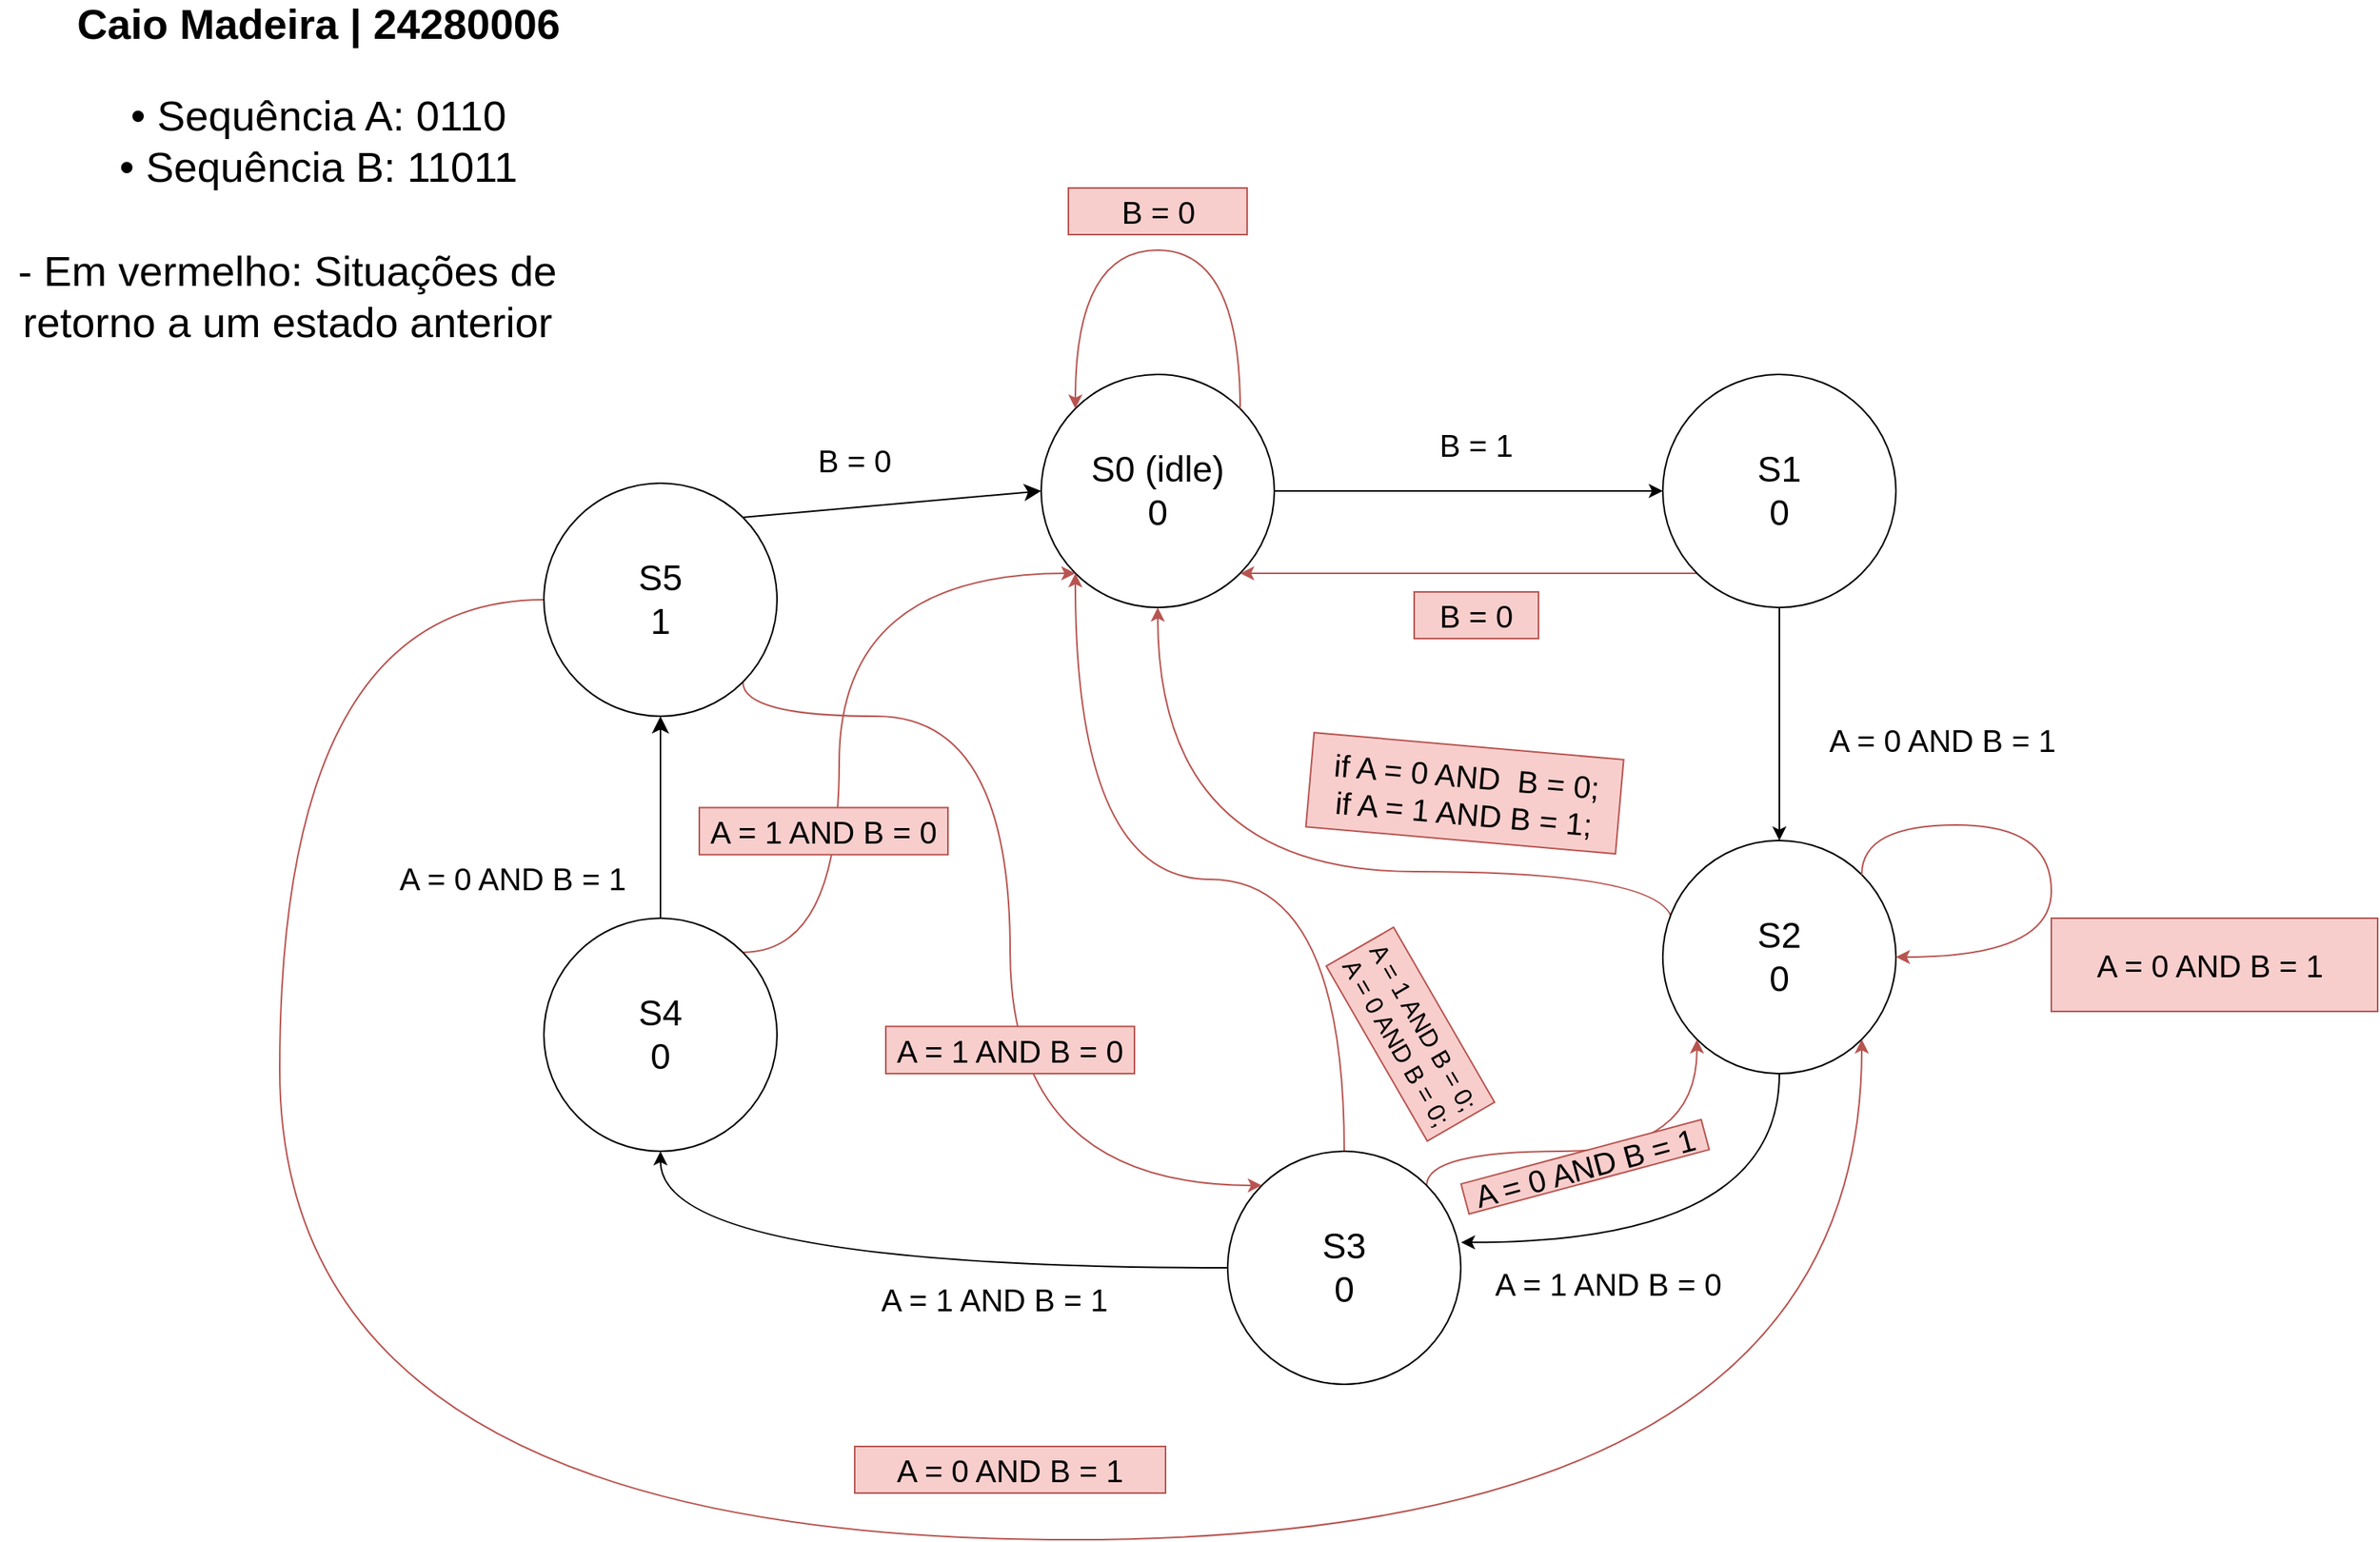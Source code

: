 <mxfile version="24.8.4">
  <diagram name="Page-1" id="b_PFSjgRnYWqNBcnfu1e">
    <mxGraphModel dx="2836" dy="1302" grid="1" gridSize="10" guides="1" tooltips="1" connect="1" arrows="1" fold="1" page="0" pageScale="1" pageWidth="850" pageHeight="1100" background="none" math="0" shadow="0">
      <root>
        <mxCell id="0" />
        <mxCell id="1" parent="0" />
        <mxCell id="tQddnmzMiFavjvR3CnS6-4" style="edgeStyle=orthogonalEdgeStyle;rounded=0;orthogonalLoop=1;jettySize=auto;html=1;entryX=0;entryY=0.5;entryDx=0;entryDy=0;" parent="1" source="tQddnmzMiFavjvR3CnS6-1" target="tQddnmzMiFavjvR3CnS6-2" edge="1">
          <mxGeometry relative="1" as="geometry" />
        </mxCell>
        <mxCell id="tQddnmzMiFavjvR3CnS6-1" value="&lt;font style=&quot;font-size: 23px;&quot;&gt;S0 (idle)&lt;br&gt;0&lt;/font&gt;" style="ellipse;whiteSpace=wrap;html=1;aspect=fixed;" parent="1" vertex="1">
          <mxGeometry x="240" y="100" width="150" height="150" as="geometry" />
        </mxCell>
        <mxCell id="tQddnmzMiFavjvR3CnS6-7" style="edgeStyle=orthogonalEdgeStyle;rounded=0;orthogonalLoop=1;jettySize=auto;html=1;" parent="1" source="tQddnmzMiFavjvR3CnS6-2" edge="1">
          <mxGeometry relative="1" as="geometry">
            <mxPoint x="715" y="400" as="targetPoint" />
          </mxGeometry>
        </mxCell>
        <mxCell id="tQddnmzMiFavjvR3CnS6-23" style="edgeStyle=orthogonalEdgeStyle;rounded=0;orthogonalLoop=1;jettySize=auto;html=1;exitX=0;exitY=1;exitDx=0;exitDy=0;entryX=1;entryY=1;entryDx=0;entryDy=0;fillColor=#f8cecc;strokeColor=#b85450;" parent="1" source="tQddnmzMiFavjvR3CnS6-2" target="tQddnmzMiFavjvR3CnS6-1" edge="1">
          <mxGeometry relative="1" as="geometry" />
        </mxCell>
        <mxCell id="tQddnmzMiFavjvR3CnS6-2" value="&lt;font style=&quot;font-size: 23px;&quot;&gt;S1&lt;br&gt;0&lt;/font&gt;" style="ellipse;whiteSpace=wrap;html=1;aspect=fixed;" parent="1" vertex="1">
          <mxGeometry x="640" y="100" width="150" height="150" as="geometry" />
        </mxCell>
        <mxCell id="tQddnmzMiFavjvR3CnS6-3" value="&lt;span style=&quot;font-size: 20px;&quot;&gt;B = 1&lt;/span&gt;" style="text;html=1;align=center;verticalAlign=middle;whiteSpace=wrap;rounded=0;" parent="1" vertex="1">
          <mxGeometry x="490" y="130" width="60" height="30" as="geometry" />
        </mxCell>
        <mxCell id="tQddnmzMiFavjvR3CnS6-25" style="edgeStyle=orthogonalEdgeStyle;rounded=0;orthogonalLoop=1;jettySize=auto;html=1;entryX=0.5;entryY=1;entryDx=0;entryDy=0;curved=1;exitX=0.042;exitY=0.358;exitDx=0;exitDy=0;exitPerimeter=0;fillColor=#f8cecc;strokeColor=#b85450;" parent="1" source="tQddnmzMiFavjvR3CnS6-5" target="tQddnmzMiFavjvR3CnS6-1" edge="1">
          <mxGeometry relative="1" as="geometry">
            <Array as="points">
              <mxPoint x="646" y="420" />
              <mxPoint x="315" y="420" />
            </Array>
          </mxGeometry>
        </mxCell>
        <mxCell id="tQddnmzMiFavjvR3CnS6-5" value="&lt;span style=&quot;font-size: 23px;&quot;&gt;S2&lt;/span&gt;&lt;div&gt;&lt;span style=&quot;font-size: 23px;&quot;&gt;0&lt;/span&gt;&lt;/div&gt;" style="ellipse;whiteSpace=wrap;html=1;aspect=fixed;" parent="1" vertex="1">
          <mxGeometry x="640" y="400" width="150" height="150" as="geometry" />
        </mxCell>
        <mxCell id="tQddnmzMiFavjvR3CnS6-9" value="&lt;span style=&quot;font-size: 20px;&quot;&gt;A = 0 AND B = 1&lt;/span&gt;" style="text;html=1;align=center;verticalAlign=middle;whiteSpace=wrap;rounded=0;" parent="1" vertex="1">
          <mxGeometry x="740" y="320" width="160" height="30" as="geometry" />
        </mxCell>
        <mxCell id="tQddnmzMiFavjvR3CnS6-11" style="edgeStyle=orthogonalEdgeStyle;rounded=0;orthogonalLoop=1;jettySize=auto;html=1;exitX=1;exitY=0;exitDx=0;exitDy=0;entryX=0;entryY=0;entryDx=0;entryDy=0;curved=1;fillColor=#f8cecc;strokeColor=#b85450;" parent="1" source="tQddnmzMiFavjvR3CnS6-1" target="tQddnmzMiFavjvR3CnS6-1" edge="1">
          <mxGeometry relative="1" as="geometry">
            <Array as="points">
              <mxPoint x="368" y="20" />
              <mxPoint x="262" y="20" />
            </Array>
          </mxGeometry>
        </mxCell>
        <mxCell id="tQddnmzMiFavjvR3CnS6-16" style="edgeStyle=orthogonalEdgeStyle;rounded=0;orthogonalLoop=1;jettySize=auto;html=1;entryX=0.5;entryY=1;entryDx=0;entryDy=0;curved=1;" parent="1" source="tQddnmzMiFavjvR3CnS6-12" target="tQddnmzMiFavjvR3CnS6-15" edge="1">
          <mxGeometry relative="1" as="geometry" />
        </mxCell>
        <mxCell id="tQddnmzMiFavjvR3CnS6-27" style="edgeStyle=orthogonalEdgeStyle;rounded=0;orthogonalLoop=1;jettySize=auto;html=1;exitX=0.5;exitY=0;exitDx=0;exitDy=0;entryX=0;entryY=1;entryDx=0;entryDy=0;curved=1;fillColor=#f8cecc;strokeColor=#b85450;" parent="1" source="tQddnmzMiFavjvR3CnS6-12" target="tQddnmzMiFavjvR3CnS6-1" edge="1">
          <mxGeometry relative="1" as="geometry" />
        </mxCell>
        <mxCell id="hg-iedln__fok776gCNz-8" style="edgeStyle=orthogonalEdgeStyle;rounded=0;orthogonalLoop=1;jettySize=auto;html=1;exitX=1;exitY=0;exitDx=0;exitDy=0;entryX=0;entryY=1;entryDx=0;entryDy=0;curved=1;fillColor=#f8cecc;strokeColor=#b85450;" parent="1" source="tQddnmzMiFavjvR3CnS6-12" target="tQddnmzMiFavjvR3CnS6-5" edge="1">
          <mxGeometry relative="1" as="geometry">
            <Array as="points">
              <mxPoint x="488" y="600" />
              <mxPoint x="662" y="600" />
            </Array>
          </mxGeometry>
        </mxCell>
        <mxCell id="tQddnmzMiFavjvR3CnS6-12" value="&lt;span style=&quot;font-size: 23px;&quot;&gt;S3&lt;/span&gt;&lt;div&gt;&lt;span style=&quot;font-size: 23px;&quot;&gt;0&lt;/span&gt;&lt;/div&gt;" style="ellipse;whiteSpace=wrap;html=1;aspect=fixed;" parent="1" vertex="1">
          <mxGeometry x="360" y="600" width="150" height="150" as="geometry" />
        </mxCell>
        <mxCell id="tQddnmzMiFavjvR3CnS6-13" style="edgeStyle=orthogonalEdgeStyle;rounded=0;orthogonalLoop=1;jettySize=auto;html=1;entryX=1.001;entryY=0.391;entryDx=0;entryDy=0;entryPerimeter=0;curved=1;" parent="1" source="tQddnmzMiFavjvR3CnS6-5" target="tQddnmzMiFavjvR3CnS6-12" edge="1">
          <mxGeometry relative="1" as="geometry">
            <Array as="points">
              <mxPoint x="715" y="659" />
            </Array>
          </mxGeometry>
        </mxCell>
        <mxCell id="tQddnmzMiFavjvR3CnS6-14" value="&lt;span style=&quot;font-size: 20px;&quot;&gt;A = 1 AND B = 0&lt;/span&gt;" style="text;html=1;align=center;verticalAlign=middle;whiteSpace=wrap;rounded=0;" parent="1" vertex="1">
          <mxGeometry x="530" y="670" width="150" height="30" as="geometry" />
        </mxCell>
        <mxCell id="TSoL59lhyGNRVLlthy6h-4" style="edgeStyle=none;curved=1;rounded=0;orthogonalLoop=1;jettySize=auto;html=1;entryX=0.5;entryY=1;entryDx=0;entryDy=0;fontSize=12;startSize=8;endSize=8;" parent="1" source="tQddnmzMiFavjvR3CnS6-15" target="TSoL59lhyGNRVLlthy6h-2" edge="1">
          <mxGeometry relative="1" as="geometry" />
        </mxCell>
        <mxCell id="hg-iedln__fok776gCNz-11" style="edgeStyle=orthogonalEdgeStyle;rounded=0;orthogonalLoop=1;jettySize=auto;html=1;exitX=1;exitY=0;exitDx=0;exitDy=0;entryX=0;entryY=1;entryDx=0;entryDy=0;curved=1;fillColor=#f8cecc;strokeColor=#b85450;" parent="1" source="tQddnmzMiFavjvR3CnS6-15" target="tQddnmzMiFavjvR3CnS6-1" edge="1">
          <mxGeometry relative="1" as="geometry">
            <Array as="points">
              <mxPoint x="110" y="472" />
              <mxPoint x="110" y="228" />
            </Array>
          </mxGeometry>
        </mxCell>
        <mxCell id="tQddnmzMiFavjvR3CnS6-15" value="&lt;div&gt;&lt;span style=&quot;font-size: 23px;&quot;&gt;S4&lt;/span&gt;&lt;/div&gt;&lt;div&gt;&lt;span style=&quot;font-size: 23px;&quot;&gt;0&lt;/span&gt;&lt;/div&gt;" style="ellipse;whiteSpace=wrap;html=1;aspect=fixed;" parent="1" vertex="1">
          <mxGeometry x="-80" y="450" width="150" height="150" as="geometry" />
        </mxCell>
        <mxCell id="tQddnmzMiFavjvR3CnS6-20" value="&lt;span style=&quot;font-size: 20px;&quot;&gt;A = 1 AND B = 1&lt;/span&gt;" style="text;html=1;align=center;verticalAlign=middle;whiteSpace=wrap;rounded=0;" parent="1" vertex="1">
          <mxGeometry x="130" y="680" width="160" height="30" as="geometry" />
        </mxCell>
        <mxCell id="tQddnmzMiFavjvR3CnS6-21" value="&lt;span style=&quot;font-size: 20px;&quot;&gt;B = 0&lt;/span&gt;" style="text;html=1;align=center;verticalAlign=middle;whiteSpace=wrap;rounded=0;" parent="1" vertex="1">
          <mxGeometry x="70" y="140" width="100" height="30" as="geometry" />
        </mxCell>
        <mxCell id="tQddnmzMiFavjvR3CnS6-24" value="&lt;span style=&quot;font-size: 20px;&quot;&gt;B = 0&lt;/span&gt;" style="text;html=1;align=center;verticalAlign=middle;whiteSpace=wrap;rounded=0;fillColor=#f8cecc;strokeColor=#b85450;" parent="1" vertex="1">
          <mxGeometry x="480" y="240" width="80" height="30" as="geometry" />
        </mxCell>
        <mxCell id="tQddnmzMiFavjvR3CnS6-26" value="&lt;span style=&quot;font-size: 20px;&quot;&gt;if A = 0 AND&amp;nbsp; B = 0;&lt;br&gt;&lt;/span&gt;&lt;div&gt;&lt;span style=&quot;font-size: 20px;&quot;&gt;if A = 1 AND B = 1;&lt;/span&gt;&lt;/div&gt;" style="text;html=1;align=center;verticalAlign=middle;whiteSpace=wrap;rounded=0;rotation=5;fillColor=#f8cecc;strokeColor=#b85450;" parent="1" vertex="1">
          <mxGeometry x="412.59" y="339.13" width="199.96" height="60.87" as="geometry" />
        </mxCell>
        <mxCell id="tQddnmzMiFavjvR3CnS6-28" value="&lt;div style=&quot;font-size: 16px;&quot;&gt;&lt;font style=&quot;font-size: 16px;&quot;&gt;A = 1 AND B = 0;&lt;/font&gt;&lt;/div&gt;&lt;div style=&quot;font-size: 16px;&quot;&gt;&lt;font style=&quot;font-size: 16px;&quot;&gt;A = 0 AND B = 0;&lt;/font&gt;&lt;/div&gt;" style="text;html=1;align=center;verticalAlign=middle;whiteSpace=wrap;rounded=0;fillColor=#f8cecc;strokeColor=#b85450;rotation=60;" parent="1" vertex="1">
          <mxGeometry x="412.59" y="499.66" width="130" height="50" as="geometry" />
        </mxCell>
        <mxCell id="tQddnmzMiFavjvR3CnS6-34" value="&lt;font style=&quot;font-size: 27px;&quot;&gt;&lt;b&gt;Caio Madeira | 24280006&lt;/b&gt;&lt;/font&gt;" style="text;html=1;align=center;verticalAlign=middle;whiteSpace=wrap;rounded=0;strokeWidth=2;" parent="1" vertex="1">
          <mxGeometry x="-410" y="-140" width="370" height="30" as="geometry" />
        </mxCell>
        <mxCell id="TSoL59lhyGNRVLlthy6h-7" style="edgeStyle=none;curved=1;rounded=0;orthogonalLoop=1;jettySize=auto;html=1;exitX=1;exitY=0;exitDx=0;exitDy=0;entryX=0;entryY=0.5;entryDx=0;entryDy=0;fontSize=12;startSize=8;endSize=8;" parent="1" source="TSoL59lhyGNRVLlthy6h-2" target="tQddnmzMiFavjvR3CnS6-1" edge="1">
          <mxGeometry relative="1" as="geometry" />
        </mxCell>
        <mxCell id="Ctu_GQ60YnpbgzEwKwgF-11" style="edgeStyle=orthogonalEdgeStyle;rounded=0;orthogonalLoop=1;jettySize=auto;html=1;entryX=0;entryY=0;entryDx=0;entryDy=0;curved=1;exitX=1;exitY=1;exitDx=0;exitDy=0;fillColor=#f8cecc;strokeColor=#b85450;" parent="1" source="TSoL59lhyGNRVLlthy6h-2" target="tQddnmzMiFavjvR3CnS6-12" edge="1">
          <mxGeometry relative="1" as="geometry">
            <mxPoint x="-10" y="320" as="sourcePoint" />
            <mxPoint x="301.967" y="696.967" as="targetPoint" />
            <Array as="points">
              <mxPoint x="48" y="320" />
              <mxPoint x="220" y="320" />
              <mxPoint x="220" y="622" />
            </Array>
          </mxGeometry>
        </mxCell>
        <mxCell id="Ctu_GQ60YnpbgzEwKwgF-15" style="edgeStyle=orthogonalEdgeStyle;rounded=0;orthogonalLoop=1;jettySize=auto;html=1;entryX=1;entryY=1;entryDx=0;entryDy=0;curved=1;fillColor=#f8cecc;strokeColor=#b85450;" parent="1" source="TSoL59lhyGNRVLlthy6h-2" target="tQddnmzMiFavjvR3CnS6-5" edge="1">
          <mxGeometry relative="1" as="geometry">
            <Array as="points">
              <mxPoint x="-250" y="245" />
              <mxPoint x="-250" y="850" />
              <mxPoint x="768" y="850" />
            </Array>
          </mxGeometry>
        </mxCell>
        <mxCell id="TSoL59lhyGNRVLlthy6h-2" value="&lt;div&gt;&lt;span style=&quot;font-size: 23px;&quot;&gt;S5&lt;/span&gt;&lt;/div&gt;&lt;div&gt;&lt;span style=&quot;font-size: 23px;&quot;&gt;1&lt;/span&gt;&lt;/div&gt;" style="ellipse;whiteSpace=wrap;html=1;aspect=fixed;" parent="1" vertex="1">
          <mxGeometry x="-80" y="170" width="150" height="150" as="geometry" />
        </mxCell>
        <mxCell id="TSoL59lhyGNRVLlthy6h-3" style="edgeStyle=none;curved=1;rounded=0;orthogonalLoop=1;jettySize=auto;html=1;exitX=0.5;exitY=0;exitDx=0;exitDy=0;fontSize=12;startSize=8;endSize=8;" parent="1" edge="1">
          <mxGeometry relative="1" as="geometry">
            <mxPoint x="-145" y="510" as="sourcePoint" />
            <mxPoint x="-145" y="510" as="targetPoint" />
          </mxGeometry>
        </mxCell>
        <mxCell id="TSoL59lhyGNRVLlthy6h-8" value="&lt;span style=&quot;font-size: 20px;&quot;&gt;A = 0 AND B = 1&lt;/span&gt;" style="text;html=1;align=center;verticalAlign=middle;whiteSpace=wrap;rounded=0;" parent="1" vertex="1">
          <mxGeometry x="-180" y="409.13" width="160" height="30" as="geometry" />
        </mxCell>
        <mxCell id="1OENyqT5GAdR2yC9RkHn-1" value="&lt;span style=&quot;font-size: 20px;&quot;&gt;B = 0&lt;/span&gt;" style="text;html=1;align=center;verticalAlign=middle;whiteSpace=wrap;rounded=0;fillColor=#f8cecc;strokeColor=#b85450;" parent="1" vertex="1">
          <mxGeometry x="257.5" y="-20" width="115" height="30" as="geometry" />
        </mxCell>
        <mxCell id="Ctu_GQ60YnpbgzEwKwgF-4" value="&lt;span style=&quot;font-size: 20px;&quot;&gt;A = 0 AND B = 1&amp;nbsp;&lt;br&gt;&lt;/span&gt;" style="text;html=1;align=center;verticalAlign=middle;whiteSpace=wrap;rounded=0;fillColor=#f8cecc;strokeColor=#b85450;" parent="1" vertex="1">
          <mxGeometry x="890" y="450" width="210" height="60" as="geometry" />
        </mxCell>
        <mxCell id="Ctu_GQ60YnpbgzEwKwgF-6" style="edgeStyle=orthogonalEdgeStyle;rounded=0;orthogonalLoop=1;jettySize=auto;html=1;exitX=1;exitY=0;exitDx=0;exitDy=0;entryX=1;entryY=0.5;entryDx=0;entryDy=0;curved=1;fillColor=#f8cecc;strokeColor=#b85450;" parent="1" source="tQddnmzMiFavjvR3CnS6-5" target="tQddnmzMiFavjvR3CnS6-5" edge="1">
          <mxGeometry relative="1" as="geometry">
            <Array as="points">
              <mxPoint x="768" y="390" />
              <mxPoint x="890" y="390" />
              <mxPoint x="890" y="475" />
            </Array>
          </mxGeometry>
        </mxCell>
        <mxCell id="Ctu_GQ60YnpbgzEwKwgF-12" value="&lt;span style=&quot;font-size: 20px;&quot;&gt;A = 1 AND B = 0&lt;br&gt;&lt;/span&gt;" style="text;html=1;align=center;verticalAlign=middle;whiteSpace=wrap;rounded=0;rotation=0;fillColor=#f8cecc;strokeColor=#b85450;" parent="1" vertex="1">
          <mxGeometry x="140" y="519.66" width="160" height="30.34" as="geometry" />
        </mxCell>
        <mxCell id="Ctu_GQ60YnpbgzEwKwgF-14" value="&lt;span style=&quot;font-size: 20px;&quot;&gt;A = 0 AND B = 1&lt;br&gt;&lt;/span&gt;" style="text;html=1;align=center;verticalAlign=middle;whiteSpace=wrap;rounded=0;fillColor=#f8cecc;strokeColor=#b85450;" parent="1" vertex="1">
          <mxGeometry x="120" y="790" width="200" height="30" as="geometry" />
        </mxCell>
        <mxCell id="hg-iedln__fok776gCNz-2" value="&lt;font style=&quot;font-size: 27px;&quot;&gt;• Sequência A: 0110&lt;br/&gt;• Sequência B: 11011&lt;/font&gt;" style="text;html=1;align=center;verticalAlign=middle;whiteSpace=wrap;rounded=0;strokeWidth=2;" parent="1" vertex="1">
          <mxGeometry x="-410" y="-90" width="370" height="80" as="geometry" />
        </mxCell>
        <mxCell id="hg-iedln__fok776gCNz-9" value="&lt;span style=&quot;font-size: 20px;&quot;&gt;A = 0 AND B = 1&lt;/span&gt;" style="text;html=1;align=center;verticalAlign=middle;whiteSpace=wrap;rounded=0;fillColor=#f8cecc;strokeColor=#b85450;rotation=-15;" parent="1" vertex="1">
          <mxGeometry x="510" y="600" width="160" height="20" as="geometry" />
        </mxCell>
        <mxCell id="hg-iedln__fok776gCNz-12" value="&lt;span style=&quot;font-size: 20px;&quot;&gt;A = 1 AND B = 0&lt;br&gt;&lt;/span&gt;" style="text;html=1;align=center;verticalAlign=middle;whiteSpace=wrap;rounded=0;rotation=0;fillColor=#f8cecc;strokeColor=#b85450;" parent="1" vertex="1">
          <mxGeometry x="20" y="378.79" width="160" height="30.34" as="geometry" />
        </mxCell>
        <mxCell id="hg-iedln__fok776gCNz-13" value="&lt;span style=&quot;font-size: 27px;&quot;&gt;- Em vermelho: Situações de retorno a um estado anterior&lt;/span&gt;" style="text;html=1;align=center;verticalAlign=middle;whiteSpace=wrap;rounded=0;strokeWidth=2;" parent="1" vertex="1">
          <mxGeometry x="-430" y="10" width="370" height="80" as="geometry" />
        </mxCell>
      </root>
    </mxGraphModel>
  </diagram>
</mxfile>
